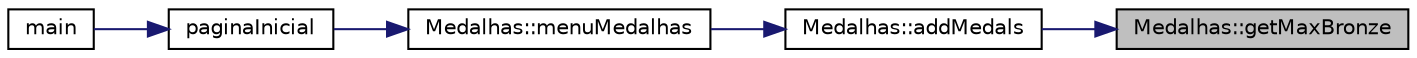 digraph "Medalhas::getMaxBronze"
{
 // LATEX_PDF_SIZE
  edge [fontname="Helvetica",fontsize="10",labelfontname="Helvetica",labelfontsize="10"];
  node [fontname="Helvetica",fontsize="10",shape=record];
  rankdir="RL";
  Node1 [label="Medalhas::getMaxBronze",height=0.2,width=0.4,color="black", fillcolor="grey75", style="filled", fontcolor="black",tooltip="Retorna o número máximo de medalhas de bronze."];
  Node1 -> Node2 [dir="back",color="midnightblue",fontsize="10",style="solid",fontname="Helvetica"];
  Node2 [label="Medalhas::addMedals",height=0.2,width=0.4,color="black", fillcolor="white", style="filled",URL="$class_medalhas.html#ae7bfa391d5a4956522d7ce8274f04991",tooltip="Adiciona medalhas a um país."];
  Node2 -> Node3 [dir="back",color="midnightblue",fontsize="10",style="solid",fontname="Helvetica"];
  Node3 [label="Medalhas::menuMedalhas",height=0.2,width=0.4,color="black", fillcolor="white", style="filled",URL="$class_medalhas.html#a0e18eade264886c26064a60173a11a29",tooltip="Menu que lida com a intenção do usuário de atribuir medalhas, remover medalhas e ver o quadro de meda..."];
  Node3 -> Node4 [dir="back",color="midnightblue",fontsize="10",style="solid",fontname="Helvetica"];
  Node4 [label="paginaInicial",height=0.2,width=0.4,color="black", fillcolor="white", style="filled",URL="$menu_8h.html#a96dac07912e4edb4cb4e758e0130cf0d",tooltip="Esta função é o página inicial do programa. Todos os objetivos do projeto se fazem dentro desta funçã..."];
  Node4 -> Node5 [dir="back",color="midnightblue",fontsize="10",style="solid",fontname="Helvetica"];
  Node5 [label="main",height=0.2,width=0.4,color="black", fillcolor="white", style="filled",URL="$main_8cpp.html#ae66f6b31b5ad750f1fe042a706a4e3d4",tooltip=" "];
}
